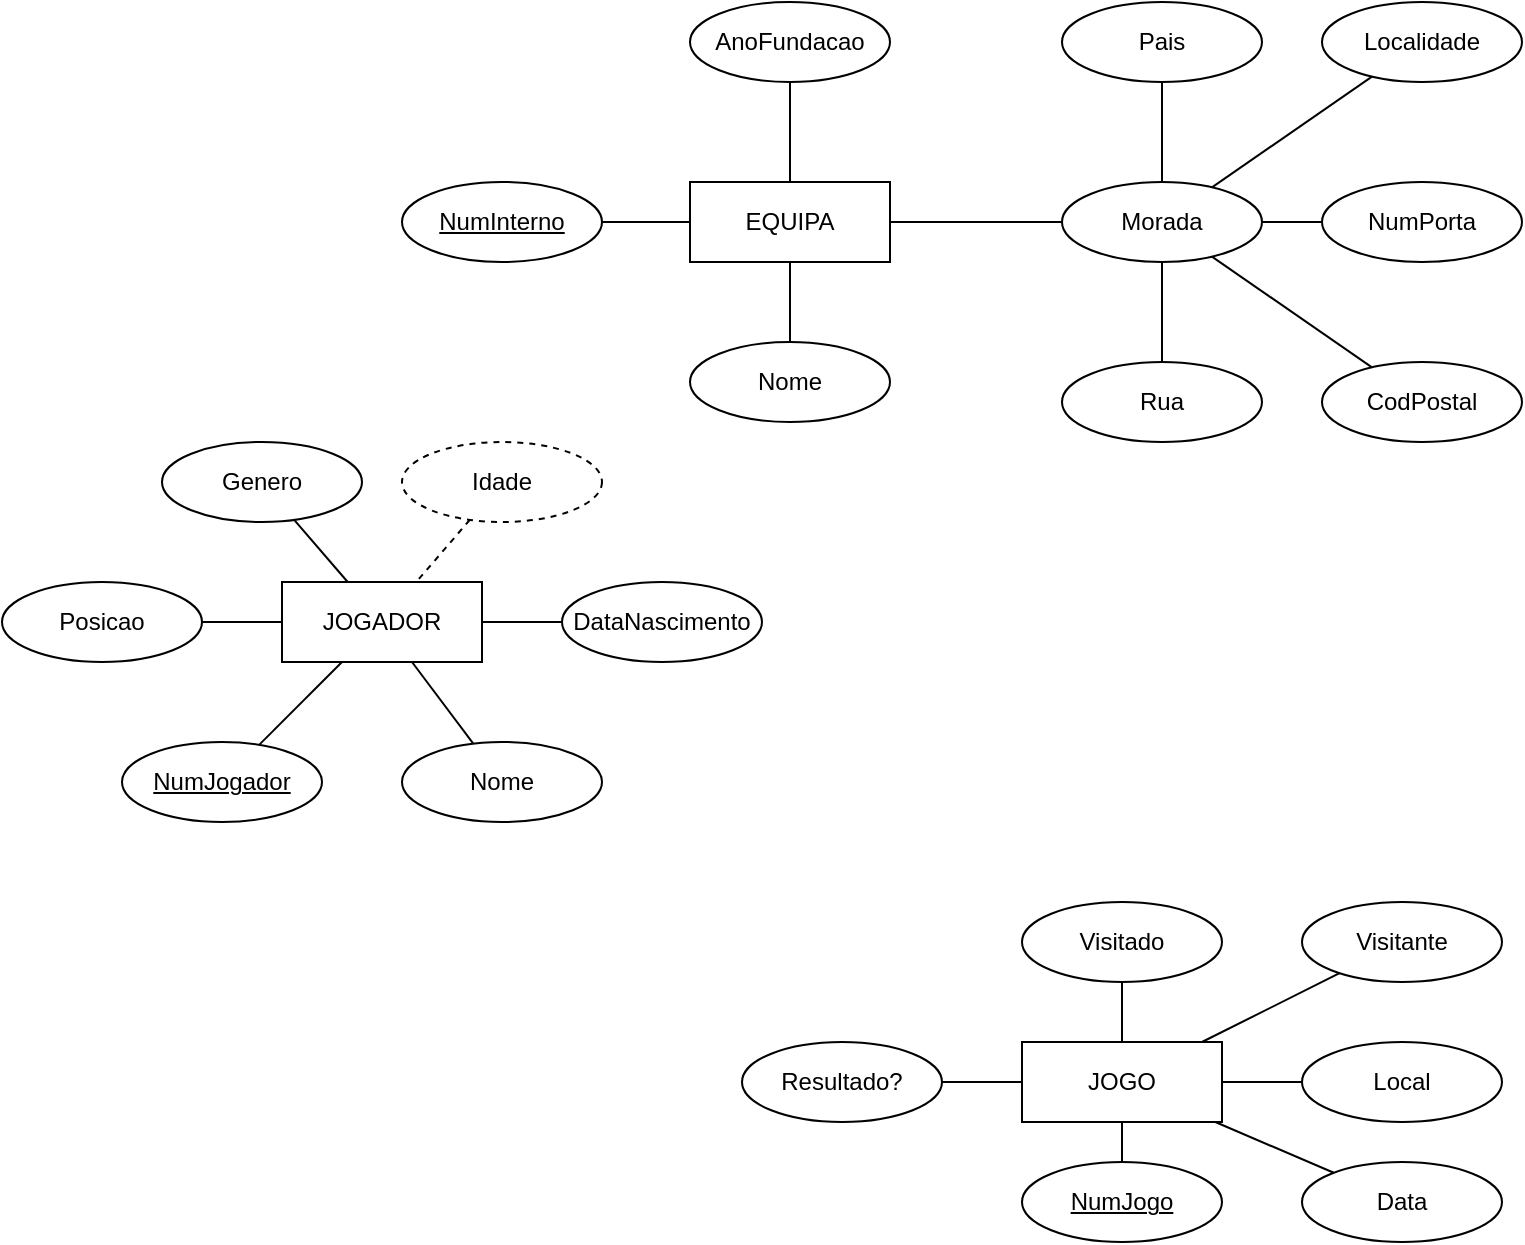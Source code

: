 <mxfile version="24.7.14">
  <diagram name="Página-1" id="drjSPsRp4G0dSwxJ71D9">
    <mxGraphModel dx="1493" dy="938" grid="1" gridSize="10" guides="1" tooltips="1" connect="1" arrows="1" fold="1" page="1" pageScale="1" pageWidth="827" pageHeight="1169" math="0" shadow="0">
      <root>
        <mxCell id="0" />
        <mxCell id="1" parent="0" />
        <mxCell id="aTauzw0q0-dwi2PWJXIT-1" value="EQUIPA" style="whiteSpace=wrap;html=1;align=center;" vertex="1" parent="1">
          <mxGeometry x="364" y="200" width="100" height="40" as="geometry" />
        </mxCell>
        <mxCell id="aTauzw0q0-dwi2PWJXIT-2" value="JOGADOR" style="whiteSpace=wrap;html=1;align=center;" vertex="1" parent="1">
          <mxGeometry x="160" y="400" width="100" height="40" as="geometry" />
        </mxCell>
        <mxCell id="aTauzw0q0-dwi2PWJXIT-3" value="JOGO" style="whiteSpace=wrap;html=1;align=center;" vertex="1" parent="1">
          <mxGeometry x="530" y="630" width="100" height="40" as="geometry" />
        </mxCell>
        <mxCell id="aTauzw0q0-dwi2PWJXIT-10" value="NumInterno" style="ellipse;whiteSpace=wrap;html=1;align=center;fontStyle=4;" vertex="1" parent="1">
          <mxGeometry x="220" y="200" width="100" height="40" as="geometry" />
        </mxCell>
        <mxCell id="aTauzw0q0-dwi2PWJXIT-11" value="" style="endArrow=none;html=1;rounded=0;" edge="1" parent="1" source="aTauzw0q0-dwi2PWJXIT-10" target="aTauzw0q0-dwi2PWJXIT-1">
          <mxGeometry relative="1" as="geometry">
            <mxPoint x="450" y="550" as="sourcePoint" />
            <mxPoint x="610" y="550" as="targetPoint" />
          </mxGeometry>
        </mxCell>
        <mxCell id="aTauzw0q0-dwi2PWJXIT-12" value="" style="endArrow=none;html=1;rounded=0;" edge="1" parent="1" source="aTauzw0q0-dwi2PWJXIT-1" target="aTauzw0q0-dwi2PWJXIT-15">
          <mxGeometry relative="1" as="geometry">
            <mxPoint x="450" y="550" as="sourcePoint" />
            <mxPoint x="414" y="280" as="targetPoint" />
          </mxGeometry>
        </mxCell>
        <mxCell id="aTauzw0q0-dwi2PWJXIT-13" value="NumJogador" style="ellipse;whiteSpace=wrap;html=1;align=center;fontStyle=4;" vertex="1" parent="1">
          <mxGeometry x="80" y="480" width="100" height="40" as="geometry" />
        </mxCell>
        <mxCell id="aTauzw0q0-dwi2PWJXIT-14" value="" style="endArrow=none;html=1;rounded=0;" edge="1" parent="1" source="aTauzw0q0-dwi2PWJXIT-13" target="aTauzw0q0-dwi2PWJXIT-2">
          <mxGeometry relative="1" as="geometry">
            <mxPoint x="450" y="550" as="sourcePoint" />
            <mxPoint x="610" y="550" as="targetPoint" />
          </mxGeometry>
        </mxCell>
        <mxCell id="aTauzw0q0-dwi2PWJXIT-15" value="Nome" style="ellipse;whiteSpace=wrap;html=1;align=center;" vertex="1" parent="1">
          <mxGeometry x="364" y="280" width="100" height="40" as="geometry" />
        </mxCell>
        <mxCell id="aTauzw0q0-dwi2PWJXIT-16" value="Morada" style="ellipse;whiteSpace=wrap;html=1;align=center;" vertex="1" parent="1">
          <mxGeometry x="550" y="200" width="100" height="40" as="geometry" />
        </mxCell>
        <mxCell id="aTauzw0q0-dwi2PWJXIT-17" value="" style="endArrow=none;html=1;rounded=0;" edge="1" parent="1" source="aTauzw0q0-dwi2PWJXIT-1" target="aTauzw0q0-dwi2PWJXIT-16">
          <mxGeometry relative="1" as="geometry">
            <mxPoint x="450" y="300" as="sourcePoint" />
            <mxPoint x="610" y="300" as="targetPoint" />
          </mxGeometry>
        </mxCell>
        <mxCell id="aTauzw0q0-dwi2PWJXIT-18" value="Nome" style="ellipse;whiteSpace=wrap;html=1;align=center;" vertex="1" parent="1">
          <mxGeometry x="220" y="480" width="100" height="40" as="geometry" />
        </mxCell>
        <mxCell id="aTauzw0q0-dwi2PWJXIT-19" value="" style="endArrow=none;html=1;rounded=0;" edge="1" parent="1" source="aTauzw0q0-dwi2PWJXIT-2" target="aTauzw0q0-dwi2PWJXIT-18">
          <mxGeometry relative="1" as="geometry">
            <mxPoint x="450" y="300" as="sourcePoint" />
            <mxPoint x="610" y="300" as="targetPoint" />
          </mxGeometry>
        </mxCell>
        <mxCell id="aTauzw0q0-dwi2PWJXIT-20" value="Rua" style="ellipse;whiteSpace=wrap;html=1;align=center;" vertex="1" parent="1">
          <mxGeometry x="550" y="290" width="100" height="40" as="geometry" />
        </mxCell>
        <mxCell id="aTauzw0q0-dwi2PWJXIT-21" value="NumPorta" style="ellipse;whiteSpace=wrap;html=1;align=center;" vertex="1" parent="1">
          <mxGeometry x="680" y="200" width="100" height="40" as="geometry" />
        </mxCell>
        <mxCell id="aTauzw0q0-dwi2PWJXIT-22" value="CodPostal" style="ellipse;whiteSpace=wrap;html=1;align=center;" vertex="1" parent="1">
          <mxGeometry x="680" y="290" width="100" height="40" as="geometry" />
        </mxCell>
        <mxCell id="aTauzw0q0-dwi2PWJXIT-23" value="Localidade" style="ellipse;whiteSpace=wrap;html=1;align=center;" vertex="1" parent="1">
          <mxGeometry x="680" y="110" width="100" height="40" as="geometry" />
        </mxCell>
        <mxCell id="aTauzw0q0-dwi2PWJXIT-24" value="Pais" style="ellipse;whiteSpace=wrap;html=1;align=center;" vertex="1" parent="1">
          <mxGeometry x="550" y="110" width="100" height="40" as="geometry" />
        </mxCell>
        <mxCell id="aTauzw0q0-dwi2PWJXIT-25" value="" style="endArrow=none;html=1;rounded=0;" edge="1" parent="1" source="aTauzw0q0-dwi2PWJXIT-16" target="aTauzw0q0-dwi2PWJXIT-20">
          <mxGeometry relative="1" as="geometry">
            <mxPoint x="470" y="370" as="sourcePoint" />
            <mxPoint x="630" y="370" as="targetPoint" />
          </mxGeometry>
        </mxCell>
        <mxCell id="aTauzw0q0-dwi2PWJXIT-26" value="" style="endArrow=none;html=1;rounded=0;" edge="1" parent="1" source="aTauzw0q0-dwi2PWJXIT-16" target="aTauzw0q0-dwi2PWJXIT-22">
          <mxGeometry relative="1" as="geometry">
            <mxPoint x="640" y="350" as="sourcePoint" />
            <mxPoint x="800" y="350" as="targetPoint" />
          </mxGeometry>
        </mxCell>
        <mxCell id="aTauzw0q0-dwi2PWJXIT-27" value="" style="endArrow=none;html=1;rounded=0;" edge="1" parent="1" source="aTauzw0q0-dwi2PWJXIT-16" target="aTauzw0q0-dwi2PWJXIT-21">
          <mxGeometry relative="1" as="geometry">
            <mxPoint x="610" y="220" as="sourcePoint" />
            <mxPoint x="770" y="220" as="targetPoint" />
          </mxGeometry>
        </mxCell>
        <mxCell id="aTauzw0q0-dwi2PWJXIT-28" value="" style="endArrow=none;html=1;rounded=0;" edge="1" parent="1" source="aTauzw0q0-dwi2PWJXIT-24" target="aTauzw0q0-dwi2PWJXIT-16">
          <mxGeometry relative="1" as="geometry">
            <mxPoint x="400" y="300" as="sourcePoint" />
            <mxPoint x="560" y="300" as="targetPoint" />
          </mxGeometry>
        </mxCell>
        <mxCell id="aTauzw0q0-dwi2PWJXIT-29" value="" style="endArrow=none;html=1;rounded=0;" edge="1" parent="1" source="aTauzw0q0-dwi2PWJXIT-16" target="aTauzw0q0-dwi2PWJXIT-23">
          <mxGeometry relative="1" as="geometry">
            <mxPoint x="400" y="300" as="sourcePoint" />
            <mxPoint x="560" y="300" as="targetPoint" />
          </mxGeometry>
        </mxCell>
        <mxCell id="aTauzw0q0-dwi2PWJXIT-30" value="AnoFundacao" style="ellipse;whiteSpace=wrap;html=1;align=center;" vertex="1" parent="1">
          <mxGeometry x="364" y="110" width="100" height="40" as="geometry" />
        </mxCell>
        <mxCell id="aTauzw0q0-dwi2PWJXIT-31" value="" style="endArrow=none;html=1;rounded=0;" edge="1" parent="1" source="aTauzw0q0-dwi2PWJXIT-30" target="aTauzw0q0-dwi2PWJXIT-1">
          <mxGeometry relative="1" as="geometry">
            <mxPoint x="400" y="190" as="sourcePoint" />
            <mxPoint x="560" y="190" as="targetPoint" />
          </mxGeometry>
        </mxCell>
        <mxCell id="aTauzw0q0-dwi2PWJXIT-32" value="DataNascimento" style="ellipse;whiteSpace=wrap;html=1;align=center;" vertex="1" parent="1">
          <mxGeometry x="300" y="400" width="100" height="40" as="geometry" />
        </mxCell>
        <mxCell id="aTauzw0q0-dwi2PWJXIT-33" value="" style="endArrow=none;html=1;rounded=0;" edge="1" parent="1" source="aTauzw0q0-dwi2PWJXIT-2" target="aTauzw0q0-dwi2PWJXIT-32">
          <mxGeometry relative="1" as="geometry">
            <mxPoint x="400" y="300" as="sourcePoint" />
            <mxPoint x="560" y="300" as="targetPoint" />
          </mxGeometry>
        </mxCell>
        <mxCell id="aTauzw0q0-dwi2PWJXIT-34" value="Idade" style="ellipse;whiteSpace=wrap;html=1;align=center;dashed=1;" vertex="1" parent="1">
          <mxGeometry x="220" y="330" width="100" height="40" as="geometry" />
        </mxCell>
        <mxCell id="aTauzw0q0-dwi2PWJXIT-35" value="" style="endArrow=none;html=1;rounded=0;dashed=1;" edge="1" parent="1" source="aTauzw0q0-dwi2PWJXIT-34" target="aTauzw0q0-dwi2PWJXIT-2">
          <mxGeometry relative="1" as="geometry">
            <mxPoint x="90" y="390" as="sourcePoint" />
            <mxPoint x="250" y="390" as="targetPoint" />
          </mxGeometry>
        </mxCell>
        <mxCell id="aTauzw0q0-dwi2PWJXIT-36" value="Genero" style="ellipse;whiteSpace=wrap;html=1;align=center;" vertex="1" parent="1">
          <mxGeometry x="100" y="330" width="100" height="40" as="geometry" />
        </mxCell>
        <mxCell id="aTauzw0q0-dwi2PWJXIT-37" value="" style="endArrow=none;html=1;rounded=0;" edge="1" parent="1" source="aTauzw0q0-dwi2PWJXIT-36" target="aTauzw0q0-dwi2PWJXIT-2">
          <mxGeometry relative="1" as="geometry">
            <mxPoint x="400" y="300" as="sourcePoint" />
            <mxPoint x="560" y="300" as="targetPoint" />
          </mxGeometry>
        </mxCell>
        <mxCell id="aTauzw0q0-dwi2PWJXIT-38" value="Posicao" style="ellipse;whiteSpace=wrap;html=1;align=center;" vertex="1" parent="1">
          <mxGeometry x="20" y="400" width="100" height="40" as="geometry" />
        </mxCell>
        <mxCell id="aTauzw0q0-dwi2PWJXIT-39" value="" style="endArrow=none;html=1;rounded=0;" edge="1" parent="1" source="aTauzw0q0-dwi2PWJXIT-38" target="aTauzw0q0-dwi2PWJXIT-2">
          <mxGeometry relative="1" as="geometry">
            <mxPoint x="160" y="450" as="sourcePoint" />
            <mxPoint x="320" y="450" as="targetPoint" />
          </mxGeometry>
        </mxCell>
        <mxCell id="aTauzw0q0-dwi2PWJXIT-40" value="NumJogo" style="ellipse;whiteSpace=wrap;html=1;align=center;fontStyle=4;" vertex="1" parent="1">
          <mxGeometry x="530" y="690" width="100" height="40" as="geometry" />
        </mxCell>
        <mxCell id="aTauzw0q0-dwi2PWJXIT-41" value="" style="endArrow=none;html=1;rounded=0;" edge="1" parent="1" source="aTauzw0q0-dwi2PWJXIT-3" target="aTauzw0q0-dwi2PWJXIT-40">
          <mxGeometry relative="1" as="geometry">
            <mxPoint x="570" y="690" as="sourcePoint" />
            <mxPoint x="730" y="690" as="targetPoint" />
          </mxGeometry>
        </mxCell>
        <mxCell id="aTauzw0q0-dwi2PWJXIT-42" value="Data" style="ellipse;whiteSpace=wrap;html=1;align=center;" vertex="1" parent="1">
          <mxGeometry x="670" y="690" width="100" height="40" as="geometry" />
        </mxCell>
        <mxCell id="aTauzw0q0-dwi2PWJXIT-43" value="" style="endArrow=none;html=1;rounded=0;" edge="1" parent="1" source="aTauzw0q0-dwi2PWJXIT-3" target="aTauzw0q0-dwi2PWJXIT-42">
          <mxGeometry relative="1" as="geometry">
            <mxPoint x="530" y="690" as="sourcePoint" />
            <mxPoint x="690" y="690" as="targetPoint" />
          </mxGeometry>
        </mxCell>
        <mxCell id="aTauzw0q0-dwi2PWJXIT-44" value="Local" style="ellipse;whiteSpace=wrap;html=1;align=center;" vertex="1" parent="1">
          <mxGeometry x="670" y="630" width="100" height="40" as="geometry" />
        </mxCell>
        <mxCell id="aTauzw0q0-dwi2PWJXIT-45" value="" style="endArrow=none;html=1;rounded=0;" edge="1" parent="1" source="aTauzw0q0-dwi2PWJXIT-3" target="aTauzw0q0-dwi2PWJXIT-44">
          <mxGeometry relative="1" as="geometry">
            <mxPoint x="650" y="620" as="sourcePoint" />
            <mxPoint x="810" y="620" as="targetPoint" />
          </mxGeometry>
        </mxCell>
        <mxCell id="aTauzw0q0-dwi2PWJXIT-46" value="Visitado" style="ellipse;whiteSpace=wrap;html=1;align=center;" vertex="1" parent="1">
          <mxGeometry x="530" y="560" width="100" height="40" as="geometry" />
        </mxCell>
        <mxCell id="aTauzw0q0-dwi2PWJXIT-47" value="" style="endArrow=none;html=1;rounded=0;" edge="1" parent="1" source="aTauzw0q0-dwi2PWJXIT-46" target="aTauzw0q0-dwi2PWJXIT-3">
          <mxGeometry relative="1" as="geometry">
            <mxPoint x="460" y="600" as="sourcePoint" />
            <mxPoint x="620" y="600" as="targetPoint" />
          </mxGeometry>
        </mxCell>
        <mxCell id="aTauzw0q0-dwi2PWJXIT-48" value="Visitante" style="ellipse;whiteSpace=wrap;html=1;align=center;" vertex="1" parent="1">
          <mxGeometry x="670" y="560" width="100" height="40" as="geometry" />
        </mxCell>
        <mxCell id="aTauzw0q0-dwi2PWJXIT-49" value="" style="endArrow=none;html=1;rounded=0;" edge="1" parent="1" source="aTauzw0q0-dwi2PWJXIT-48" target="aTauzw0q0-dwi2PWJXIT-3">
          <mxGeometry relative="1" as="geometry">
            <mxPoint x="350" y="640" as="sourcePoint" />
            <mxPoint x="510" y="640" as="targetPoint" />
          </mxGeometry>
        </mxCell>
        <mxCell id="aTauzw0q0-dwi2PWJXIT-51" value="Resultado?" style="ellipse;whiteSpace=wrap;html=1;align=center;" vertex="1" parent="1">
          <mxGeometry x="390" y="630" width="100" height="40" as="geometry" />
        </mxCell>
        <mxCell id="aTauzw0q0-dwi2PWJXIT-52" value="" style="endArrow=none;html=1;rounded=0;" edge="1" parent="1" source="aTauzw0q0-dwi2PWJXIT-51" target="aTauzw0q0-dwi2PWJXIT-3">
          <mxGeometry relative="1" as="geometry">
            <mxPoint x="350" y="720" as="sourcePoint" />
            <mxPoint x="490" y="710" as="targetPoint" />
          </mxGeometry>
        </mxCell>
      </root>
    </mxGraphModel>
  </diagram>
</mxfile>
